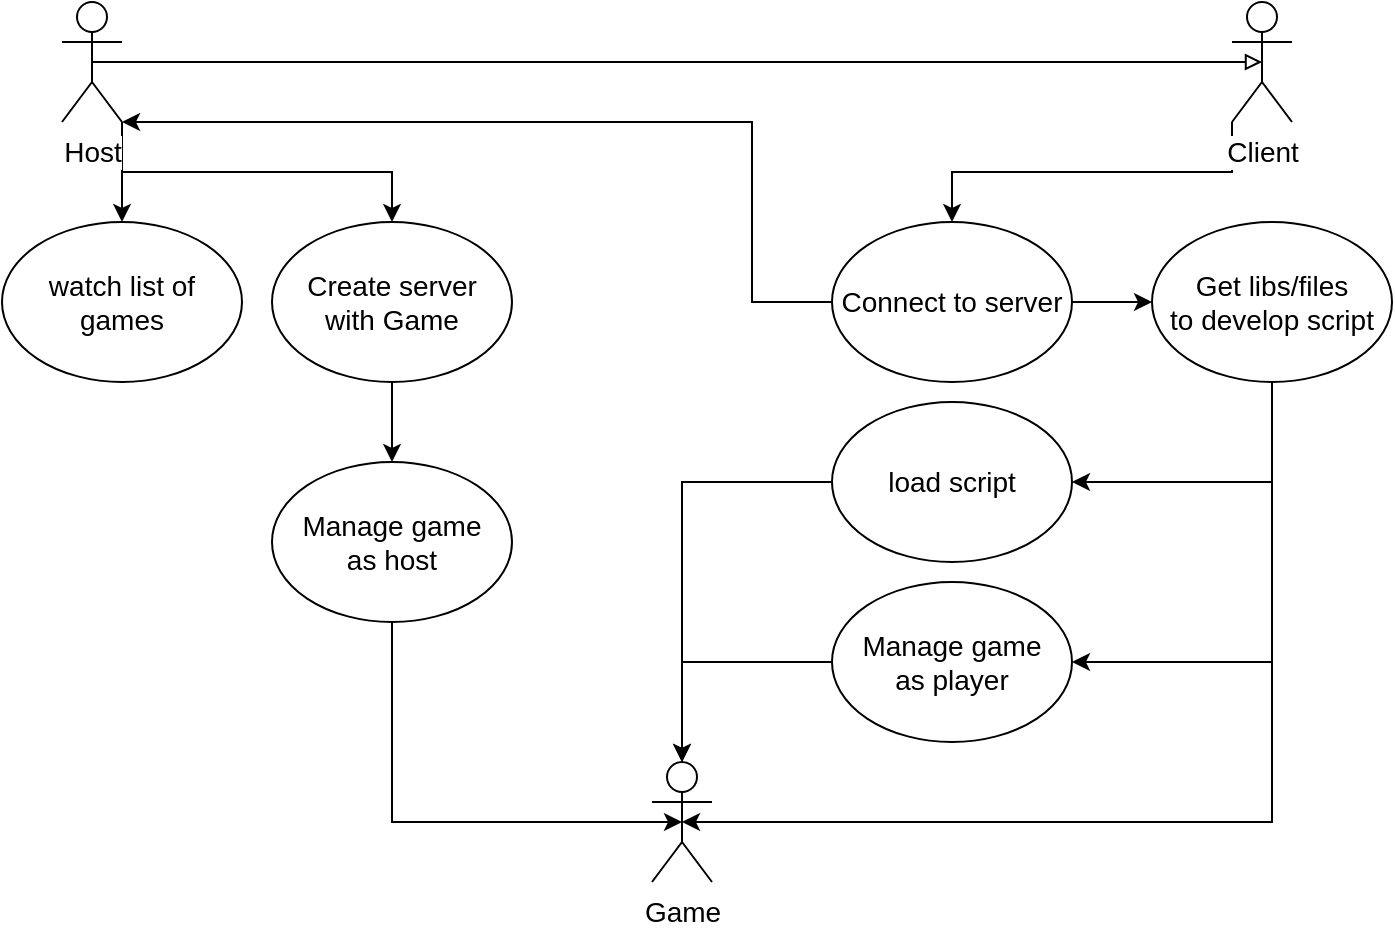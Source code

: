 <mxfile pages="1" version="11.2.4" type="github"><diagram id="b7CkYtMkxsclg55L9uOk" name="Page-1"><mxGraphModel dx="920" dy="552" grid="1" gridSize="10" guides="1" tooltips="1" connect="1" arrows="1" fold="1" page="1" pageScale="1" pageWidth="827" pageHeight="1169" math="0" shadow="0"><root><mxCell id="0"/><mxCell id="1" parent="0"/><mxCell id="0TdR-piqnKjt1daYaTgp-20" style="edgeStyle=orthogonalEdgeStyle;rounded=0;orthogonalLoop=1;jettySize=auto;html=1;exitX=0;exitY=1;exitDx=0;exitDy=0;exitPerimeter=0;entryX=0.5;entryY=0;entryDx=0;entryDy=0;strokeColor=#000000;" edge="1" parent="1" source="0TdR-piqnKjt1daYaTgp-2" target="0TdR-piqnKjt1daYaTgp-13"><mxGeometry relative="1" as="geometry"/></mxCell><mxCell id="0TdR-piqnKjt1daYaTgp-2" value="&lt;font style=&quot;font-size: 14px&quot;&gt;Client&lt;/font&gt;" style="shape=umlActor;verticalLabelPosition=bottom;labelBackgroundColor=#ffffff;verticalAlign=top;html=1;outlineConnect=0;" vertex="1" parent="1"><mxGeometry x="680" y="130" width="30" height="60" as="geometry"/></mxCell><mxCell id="0TdR-piqnKjt1daYaTgp-18" style="edgeStyle=orthogonalEdgeStyle;rounded=0;orthogonalLoop=1;jettySize=auto;html=1;exitX=0.5;exitY=0.5;exitDx=0;exitDy=0;exitPerimeter=0;entryX=0.5;entryY=0.5;entryDx=0;entryDy=0;entryPerimeter=0;strokeColor=#000000;endArrow=block;endFill=0;" edge="1" parent="1" source="0TdR-piqnKjt1daYaTgp-10" target="0TdR-piqnKjt1daYaTgp-2"><mxGeometry relative="1" as="geometry"/></mxCell><mxCell id="0TdR-piqnKjt1daYaTgp-19" style="edgeStyle=orthogonalEdgeStyle;rounded=0;orthogonalLoop=1;jettySize=auto;html=1;exitX=1;exitY=1;exitDx=0;exitDy=0;exitPerimeter=0;strokeColor=#000000;" edge="1" parent="1" source="0TdR-piqnKjt1daYaTgp-10" target="0TdR-piqnKjt1daYaTgp-12"><mxGeometry relative="1" as="geometry"/></mxCell><mxCell id="0TdR-piqnKjt1daYaTgp-23" style="edgeStyle=orthogonalEdgeStyle;rounded=0;orthogonalLoop=1;jettySize=auto;html=1;exitX=1;exitY=1;exitDx=0;exitDy=0;exitPerimeter=0;endArrow=classic;endFill=1;strokeColor=#000000;" edge="1" parent="1" source="0TdR-piqnKjt1daYaTgp-10" target="0TdR-piqnKjt1daYaTgp-22"><mxGeometry relative="1" as="geometry"/></mxCell><mxCell id="0TdR-piqnKjt1daYaTgp-10" value="&lt;font style=&quot;font-size: 14px&quot;&gt;Host&lt;/font&gt;" style="shape=umlActor;verticalLabelPosition=bottom;labelBackgroundColor=#ffffff;verticalAlign=top;html=1;outlineConnect=0;" vertex="1" parent="1"><mxGeometry x="95" y="130" width="30" height="60" as="geometry"/></mxCell><mxCell id="0TdR-piqnKjt1daYaTgp-26" style="edgeStyle=orthogonalEdgeStyle;rounded=0;orthogonalLoop=1;jettySize=auto;html=1;exitX=0.5;exitY=1;exitDx=0;exitDy=0;entryX=0.5;entryY=0;entryDx=0;entryDy=0;endArrow=classic;endFill=1;strokeColor=#000000;" edge="1" parent="1" source="0TdR-piqnKjt1daYaTgp-12" target="0TdR-piqnKjt1daYaTgp-25"><mxGeometry relative="1" as="geometry"/></mxCell><mxCell id="0TdR-piqnKjt1daYaTgp-12" value="&lt;font style=&quot;font-size: 14px&quot;&gt;Create server&lt;br&gt;with Game&lt;br&gt;&lt;/font&gt;" style="ellipse;whiteSpace=wrap;html=1;" vertex="1" parent="1"><mxGeometry x="200" y="240" width="120" height="80" as="geometry"/></mxCell><mxCell id="0TdR-piqnKjt1daYaTgp-32" style="edgeStyle=orthogonalEdgeStyle;rounded=0;orthogonalLoop=1;jettySize=auto;html=1;exitX=0;exitY=0.5;exitDx=0;exitDy=0;entryX=1;entryY=1;entryDx=0;entryDy=0;entryPerimeter=0;endArrow=classic;endFill=1;strokeColor=#000000;" edge="1" parent="1" source="0TdR-piqnKjt1daYaTgp-13" target="0TdR-piqnKjt1daYaTgp-10"><mxGeometry relative="1" as="geometry"><Array as="points"><mxPoint x="440" y="280"/><mxPoint x="440" y="190"/></Array></mxGeometry></mxCell><mxCell id="0TdR-piqnKjt1daYaTgp-36" style="edgeStyle=orthogonalEdgeStyle;rounded=0;orthogonalLoop=1;jettySize=auto;html=1;exitX=1;exitY=0.5;exitDx=0;exitDy=0;entryX=0;entryY=0.5;entryDx=0;entryDy=0;endArrow=classic;endFill=1;strokeColor=#000000;" edge="1" parent="1" source="0TdR-piqnKjt1daYaTgp-13" target="0TdR-piqnKjt1daYaTgp-29"><mxGeometry relative="1" as="geometry"/></mxCell><mxCell id="0TdR-piqnKjt1daYaTgp-13" value="&lt;font style=&quot;font-size: 14px&quot;&gt;Connect to server&lt;br&gt;&lt;/font&gt;" style="ellipse;whiteSpace=wrap;html=1;" vertex="1" parent="1"><mxGeometry x="480" y="240" width="120" height="80" as="geometry"/></mxCell><mxCell id="0TdR-piqnKjt1daYaTgp-22" value="&lt;font style=&quot;font-size: 14px&quot;&gt;watch list of&lt;br&gt;games&lt;br&gt;&lt;/font&gt;" style="ellipse;whiteSpace=wrap;html=1;" vertex="1" parent="1"><mxGeometry x="65" y="240" width="120" height="80" as="geometry"/></mxCell><mxCell id="0TdR-piqnKjt1daYaTgp-40" style="edgeStyle=orthogonalEdgeStyle;rounded=0;orthogonalLoop=1;jettySize=auto;html=1;exitX=0.5;exitY=1;exitDx=0;exitDy=0;entryX=0.5;entryY=0.5;entryDx=0;entryDy=0;entryPerimeter=0;endArrow=classic;endFill=1;strokeColor=#000000;" edge="1" parent="1" source="0TdR-piqnKjt1daYaTgp-25" target="0TdR-piqnKjt1daYaTgp-27"><mxGeometry relative="1" as="geometry"><Array as="points"><mxPoint x="260" y="540"/></Array></mxGeometry></mxCell><mxCell id="0TdR-piqnKjt1daYaTgp-25" value="&lt;font style=&quot;font-size: 14px&quot;&gt;Manage game&lt;br&gt;as host&lt;br&gt;&lt;/font&gt;" style="ellipse;whiteSpace=wrap;html=1;" vertex="1" parent="1"><mxGeometry x="200" y="360" width="120" height="80" as="geometry"/></mxCell><mxCell id="0TdR-piqnKjt1daYaTgp-27" value="&lt;font style=&quot;font-size: 14px&quot;&gt;Game&lt;br&gt;&lt;/font&gt;" style="shape=umlActor;verticalLabelPosition=bottom;labelBackgroundColor=#ffffff;verticalAlign=top;html=1;outlineConnect=0;" vertex="1" parent="1"><mxGeometry x="390" y="510" width="30" height="60" as="geometry"/></mxCell><mxCell id="0TdR-piqnKjt1daYaTgp-37" style="edgeStyle=orthogonalEdgeStyle;rounded=0;orthogonalLoop=1;jettySize=auto;html=1;exitX=0.5;exitY=1;exitDx=0;exitDy=0;entryX=1;entryY=0.5;entryDx=0;entryDy=0;endArrow=classic;endFill=1;strokeColor=#000000;" edge="1" parent="1" source="0TdR-piqnKjt1daYaTgp-29" target="0TdR-piqnKjt1daYaTgp-33"><mxGeometry relative="1" as="geometry"/></mxCell><mxCell id="0TdR-piqnKjt1daYaTgp-38" style="edgeStyle=orthogonalEdgeStyle;rounded=0;orthogonalLoop=1;jettySize=auto;html=1;exitX=0.5;exitY=1;exitDx=0;exitDy=0;entryX=0.5;entryY=0.5;entryDx=0;entryDy=0;entryPerimeter=0;endArrow=classic;endFill=1;strokeColor=#000000;" edge="1" parent="1" source="0TdR-piqnKjt1daYaTgp-29" target="0TdR-piqnKjt1daYaTgp-27"><mxGeometry relative="1" as="geometry"><Array as="points"><mxPoint x="700" y="540"/></Array></mxGeometry></mxCell><mxCell id="0TdR-piqnKjt1daYaTgp-43" style="edgeStyle=orthogonalEdgeStyle;rounded=0;orthogonalLoop=1;jettySize=auto;html=1;exitX=0.5;exitY=1;exitDx=0;exitDy=0;entryX=1;entryY=0.5;entryDx=0;entryDy=0;endArrow=classic;endFill=1;strokeColor=#000000;" edge="1" parent="1" source="0TdR-piqnKjt1daYaTgp-29" target="0TdR-piqnKjt1daYaTgp-42"><mxGeometry relative="1" as="geometry"/></mxCell><mxCell id="0TdR-piqnKjt1daYaTgp-29" value="&lt;font style=&quot;font-size: 14px&quot;&gt;Get libs/files&lt;br&gt;to develop script&lt;br&gt;&lt;/font&gt;" style="ellipse;whiteSpace=wrap;html=1;" vertex="1" parent="1"><mxGeometry x="640" y="240" width="120" height="80" as="geometry"/></mxCell><mxCell id="0TdR-piqnKjt1daYaTgp-41" style="edgeStyle=orthogonalEdgeStyle;rounded=0;orthogonalLoop=1;jettySize=auto;html=1;exitX=0;exitY=0.5;exitDx=0;exitDy=0;entryX=0.5;entryY=0;entryDx=0;entryDy=0;entryPerimeter=0;endArrow=classic;endFill=1;strokeColor=#000000;" edge="1" parent="1" source="0TdR-piqnKjt1daYaTgp-33" target="0TdR-piqnKjt1daYaTgp-27"><mxGeometry relative="1" as="geometry"/></mxCell><mxCell id="0TdR-piqnKjt1daYaTgp-33" value="&lt;font style=&quot;font-size: 14px&quot;&gt;load script&lt;br&gt;&lt;/font&gt;" style="ellipse;whiteSpace=wrap;html=1;" vertex="1" parent="1"><mxGeometry x="480" y="330" width="120" height="80" as="geometry"/></mxCell><mxCell id="0TdR-piqnKjt1daYaTgp-44" style="edgeStyle=orthogonalEdgeStyle;rounded=0;orthogonalLoop=1;jettySize=auto;html=1;exitX=0;exitY=0.5;exitDx=0;exitDy=0;entryX=0.5;entryY=0;entryDx=0;entryDy=0;entryPerimeter=0;endArrow=classic;endFill=1;strokeColor=#000000;" edge="1" parent="1" source="0TdR-piqnKjt1daYaTgp-42" target="0TdR-piqnKjt1daYaTgp-27"><mxGeometry relative="1" as="geometry"/></mxCell><mxCell id="0TdR-piqnKjt1daYaTgp-42" value="&lt;font style=&quot;font-size: 14px&quot;&gt;Manage game&lt;br&gt;as player&lt;br&gt;&lt;/font&gt;" style="ellipse;whiteSpace=wrap;html=1;" vertex="1" parent="1"><mxGeometry x="480" y="420" width="120" height="80" as="geometry"/></mxCell></root></mxGraphModel></diagram></mxfile>